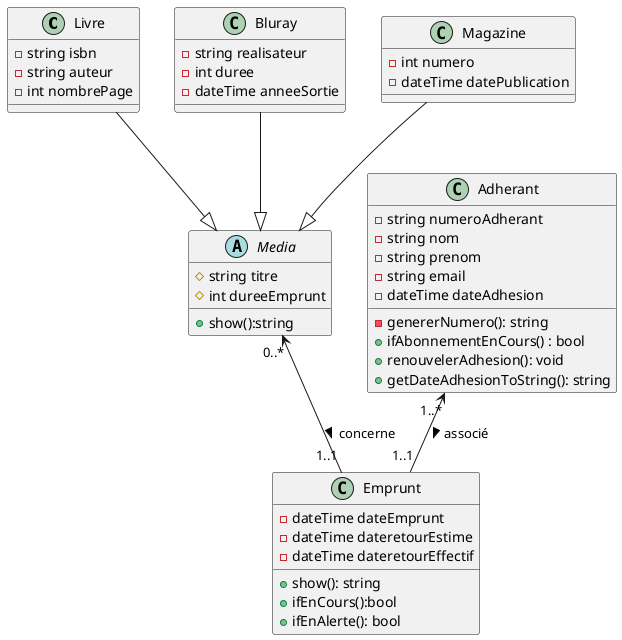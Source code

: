 @startuml

Class Livre {
-string isbn
-string auteur
-int nombrePage
}

Class Bluray {
-string realisateur
-int duree
-dateTime anneeSortie
}

Class Magazine {
-int numero
-dateTime datePublication
}
Abstract Class Media {
#string titre
#int dureeEmprunt
+ show():string
}

Class Adherant {
-string numeroAdherant
-string nom
-string prenom
-string email
-dateTime dateAdhesion
-genererNumero(): string
+ifAbonnementEnCours() : bool
+renouvelerAdhesion(): void
+getDateAdhesionToString(): string
}
Class Emprunt {
-dateTime dateEmprunt
-dateTime dateretourEstime
-dateTime dateretourEffectif
+show(): string
+ifEnCours():bool
+ifEnAlerte(): bool
}



Livre --|> Media
Bluray --|> Media
Magazine --|> Media
Adherant "1..*" <-- "1..1" Emprunt  : associé >
Media "0..*" <-- "1..1" Emprunt  : concerne >
@enduml